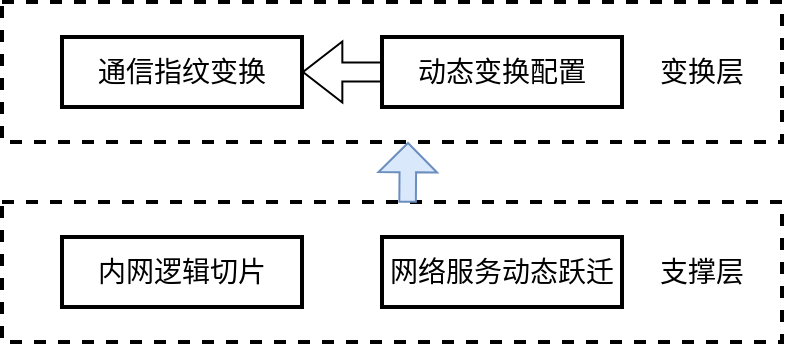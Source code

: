 <mxfile version="20.8.23" type="github">
  <diagram name="第 1 页" id="eFnEZ1ACVftLKxrpcX3y">
    <mxGraphModel dx="1185" dy="610" grid="1" gridSize="10" guides="1" tooltips="1" connect="1" arrows="1" fold="1" page="1" pageScale="1" pageWidth="827" pageHeight="1169" math="0" shadow="0">
      <root>
        <mxCell id="0" />
        <mxCell id="1" parent="0" />
        <mxCell id="eVXDq6Tb_Z_STfx86WKF-1" value="" style="rounded=0;whiteSpace=wrap;html=1;fillColor=none;dashed=1;strokeWidth=2;" vertex="1" parent="1">
          <mxGeometry x="170" y="200" width="390" height="70" as="geometry" />
        </mxCell>
        <mxCell id="eVXDq6Tb_Z_STfx86WKF-4" value="通信指纹变换" style="rounded=0;whiteSpace=wrap;html=1;strokeWidth=2;fillColor=none;fontSize=14;" vertex="1" parent="1">
          <mxGeometry x="200" y="217.5" width="120" height="35" as="geometry" />
        </mxCell>
        <mxCell id="eVXDq6Tb_Z_STfx86WKF-8" value="动态变换配置" style="rounded=0;whiteSpace=wrap;html=1;strokeWidth=2;fillColor=none;fontSize=14;" vertex="1" parent="1">
          <mxGeometry x="360" y="217.5" width="120" height="35" as="geometry" />
        </mxCell>
        <mxCell id="eVXDq6Tb_Z_STfx86WKF-9" value="变换层" style="text;html=1;strokeColor=none;fillColor=none;align=center;verticalAlign=middle;whiteSpace=wrap;rounded=0;fontSize=14;" vertex="1" parent="1">
          <mxGeometry x="490" y="220" width="60" height="30" as="geometry" />
        </mxCell>
        <mxCell id="eVXDq6Tb_Z_STfx86WKF-10" value="" style="rounded=0;whiteSpace=wrap;html=1;fillColor=none;dashed=1;strokeWidth=2;" vertex="1" parent="1">
          <mxGeometry x="170" y="300" width="390" height="70" as="geometry" />
        </mxCell>
        <mxCell id="eVXDq6Tb_Z_STfx86WKF-11" value="内网逻辑切片" style="rounded=0;whiteSpace=wrap;html=1;strokeWidth=2;fillColor=none;fontSize=14;" vertex="1" parent="1">
          <mxGeometry x="200" y="317.5" width="120" height="35" as="geometry" />
        </mxCell>
        <mxCell id="eVXDq6Tb_Z_STfx86WKF-12" value="网络服务动态跃迁" style="rounded=0;whiteSpace=wrap;html=1;strokeWidth=2;fillColor=none;fontSize=14;" vertex="1" parent="1">
          <mxGeometry x="360" y="317.5" width="120" height="35" as="geometry" />
        </mxCell>
        <mxCell id="eVXDq6Tb_Z_STfx86WKF-13" value="支撑层" style="text;html=1;strokeColor=none;fillColor=none;align=center;verticalAlign=middle;whiteSpace=wrap;rounded=0;fontSize=14;" vertex="1" parent="1">
          <mxGeometry x="490" y="320" width="60" height="30" as="geometry" />
        </mxCell>
        <mxCell id="eVXDq6Tb_Z_STfx86WKF-14" value="" style="shape=flexArrow;endArrow=classic;html=1;rounded=0;fontSize=14;exitX=0.512;exitY=0.005;exitDx=0;exitDy=0;exitPerimeter=0;width=8.276;endSize=4.545;fillColor=#dae8fc;strokeColor=#6c8ebf;" edge="1" parent="1">
          <mxGeometry width="50" height="50" relative="1" as="geometry">
            <mxPoint x="372.8" y="300.4" as="sourcePoint" />
            <mxPoint x="373" y="270" as="targetPoint" />
          </mxGeometry>
        </mxCell>
        <mxCell id="eVXDq6Tb_Z_STfx86WKF-15" value="" style="shape=flexArrow;endArrow=classic;html=1;rounded=0;fontSize=14;entryX=1;entryY=0.5;entryDx=0;entryDy=0;exitX=0;exitY=0.5;exitDx=0;exitDy=0;width=9.524;endSize=6.224;" edge="1" parent="1" source="eVXDq6Tb_Z_STfx86WKF-8" target="eVXDq6Tb_Z_STfx86WKF-4">
          <mxGeometry width="50" height="50" relative="1" as="geometry">
            <mxPoint x="310" y="290" as="sourcePoint" />
            <mxPoint x="360" y="240" as="targetPoint" />
          </mxGeometry>
        </mxCell>
      </root>
    </mxGraphModel>
  </diagram>
</mxfile>
